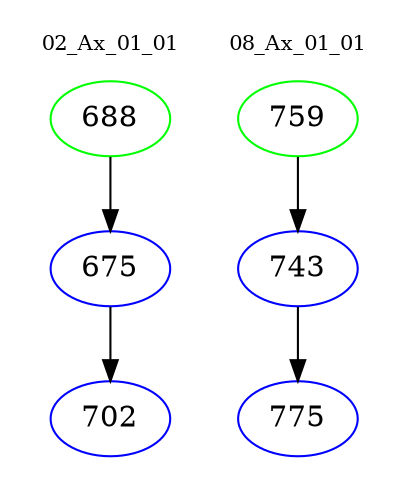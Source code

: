 digraph{
subgraph cluster_0 {
color = white
label = "02_Ax_01_01";
fontsize=10;
T0_688 [label="688", color="green"]
T0_688 -> T0_675 [color="black"]
T0_675 [label="675", color="blue"]
T0_675 -> T0_702 [color="black"]
T0_702 [label="702", color="blue"]
}
subgraph cluster_1 {
color = white
label = "08_Ax_01_01";
fontsize=10;
T1_759 [label="759", color="green"]
T1_759 -> T1_743 [color="black"]
T1_743 [label="743", color="blue"]
T1_743 -> T1_775 [color="black"]
T1_775 [label="775", color="blue"]
}
}
